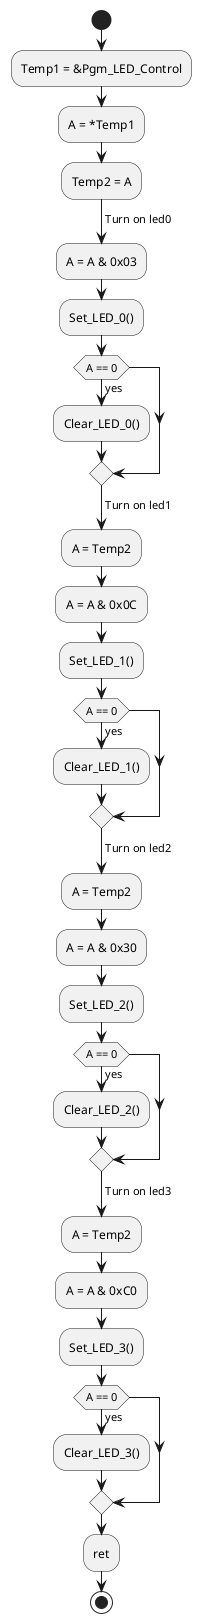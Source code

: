 @startuml 
start

:Temp1 = &Pgm_LED_Control;
:A = *Temp1;
:Temp2 = A;
->Turn on led0;
:A = A & 0x03;
:Set_LED_0();
if (A == 0) then (yes)
  :Clear_LED_0();
endif
->Turn on led1;
:A = Temp2;
:A = A & 0x0C;
:Set_LED_1();
if (A == 0) then (yes)
  :Clear_LED_1();
endif
->Turn on led2;
:A = Temp2;
:A = A & 0x30;
:Set_LED_2();
if (A == 0) then (yes)
  :Clear_LED_2();
endif
->Turn on led3;
:A = Temp2;
:A = A & 0xC0;
:Set_LED_3();
if (A == 0) then (yes)
  :Clear_LED_3();
endif

:ret;
stop
@enduml



